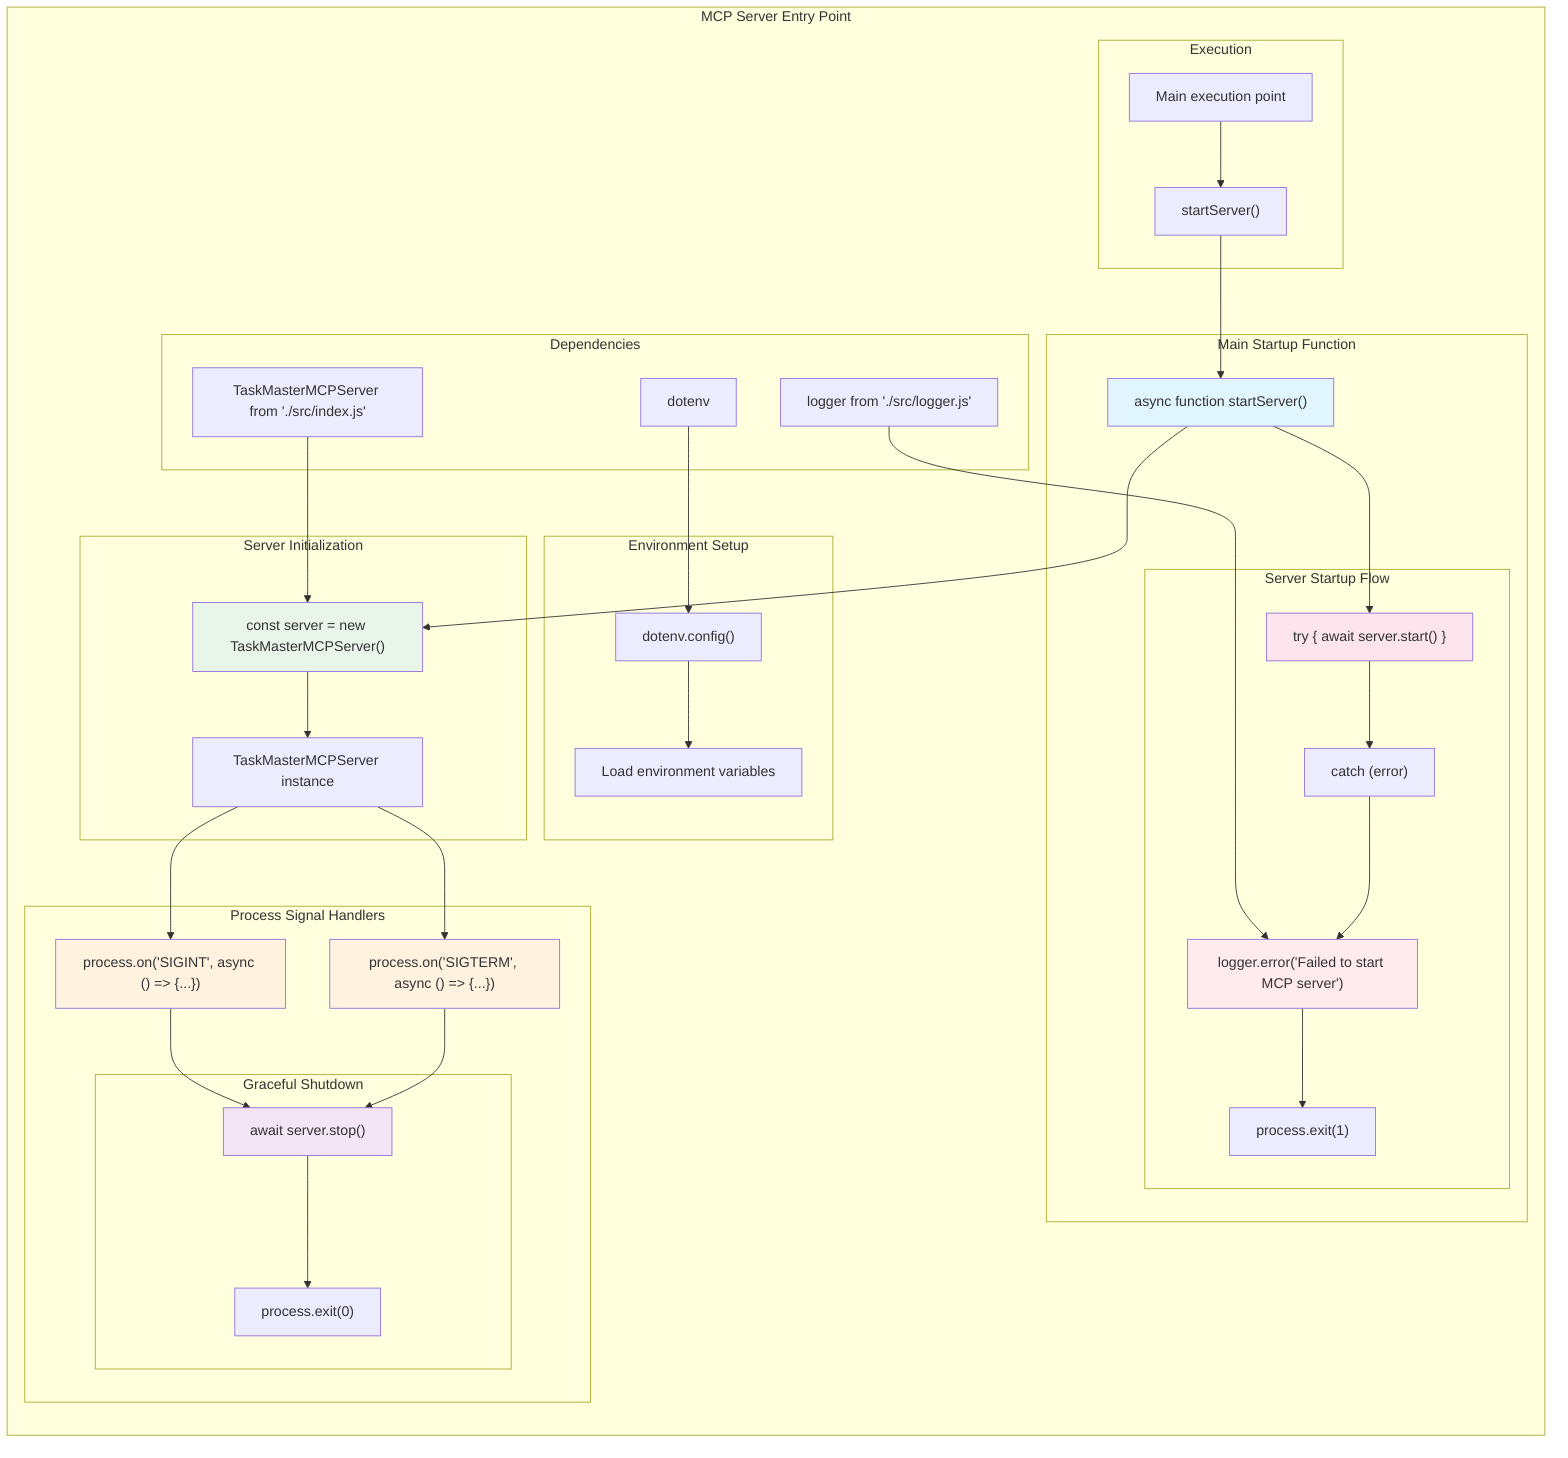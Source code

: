 graph TB
    %% MCP Server Entry Point - Core Implementation Layer
    %% File: mcp-server/server.js
    
    subgraph "MCP Server Entry Point"
        direction TB
        
        subgraph "Dependencies"
            TASKMASTER_SERVER["TaskMasterMCPServer from './src/index.js'"]
            DOTENV["dotenv"]
            LOGGER["logger from './src/logger.js'"]
        end
        
        subgraph "Environment Setup"
            DOTENV_CONFIG["dotenv.config()"]
            ENV_LOAD["Load environment variables"]
        end
        
        subgraph "Server Initialization"
            CREATE_SERVER["const server = new TaskMasterMCPServer()"]
            SERVER_INSTANCE["TaskMasterMCPServer instance"]
        end
        
        subgraph "Process Signal Handlers"
            SIGINT_HANDLER["process.on('SIGINT', async () => {...})"]
            SIGTERM_HANDLER["process.on('SIGTERM', async () => {...})"]
            
            subgraph "Graceful Shutdown"
                AWAIT_STOP["await server.stop()"]
                PROCESS_EXIT["process.exit(0)"]
            end
        end
        
        subgraph "Main Startup Function"
            START_SERVER_FUNC["async function startServer()"]
            
            subgraph "Server Startup Flow"
                TRY_START["try { await server.start() }"]
                CATCH_ERROR["catch (error)"]
                LOG_ERROR["logger.error('Failed to start MCP server')"]
                EXIT_FAILURE["process.exit(1)"]
            end
        end
        
        subgraph "Execution"
            CALL_START_SERVER["startServer()"]
            MAIN_EXECUTION["Main execution point"]
        end
    end
    
    %% Dependencies Flow
    TASKMASTER_SERVER --> CREATE_SERVER
    DOTENV --> DOTENV_CONFIG
    LOGGER --> LOG_ERROR
    
    %% Environment Setup
    DOTENV_CONFIG --> ENV_LOAD
    
    %% Server Creation
    CREATE_SERVER --> SERVER_INSTANCE
    
    %% Signal Handlers Setup
    SERVER_INSTANCE --> SIGINT_HANDLER
    SERVER_INSTANCE --> SIGTERM_HANDLER
    
    SIGINT_HANDLER --> AWAIT_STOP
    SIGTERM_HANDLER --> AWAIT_STOP
    AWAIT_STOP --> PROCESS_EXIT
    
    %% Startup Function Flow
    START_SERVER_FUNC --> CREATE_SERVER
    START_SERVER_FUNC --> TRY_START
    TRY_START --> CATCH_ERROR
    
    CATCH_ERROR --> LOG_ERROR
    LOG_ERROR --> EXIT_FAILURE
    
    %% Main Execution
    MAIN_EXECUTION --> CALL_START_SERVER
    CALL_START_SERVER --> START_SERVER_FUNC
    
    style START_SERVER_FUNC fill:#e1f5fe
    style CREATE_SERVER fill:#e8f5e8
    style SIGINT_HANDLER fill:#fff3e0
    style SIGTERM_HANDLER fill:#fff3e0
    style AWAIT_STOP fill:#f3e5f5
    style TRY_START fill:#fce4ec
    style LOG_ERROR fill:#ffebee